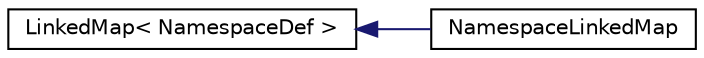 digraph "类继承关系图"
{
 // INTERACTIVE_SVG=YES
 // LATEX_PDF_SIZE
  edge [fontname="Helvetica",fontsize="10",labelfontname="Helvetica",labelfontsize="10"];
  node [fontname="Helvetica",fontsize="10",shape=record];
  rankdir="LR";
  Node0 [label="LinkedMap\< NamespaceDef \>",height=0.2,width=0.4,color="black", fillcolor="white", style="filled",URL="$d0/d2c/class_linked_map.html",tooltip=" "];
  Node0 -> Node1 [dir="back",color="midnightblue",fontsize="10",style="solid",fontname="Helvetica"];
  Node1 [label="NamespaceLinkedMap",height=0.2,width=0.4,color="black", fillcolor="white", style="filled",URL="$d7/d60/class_namespace_linked_map.html",tooltip=" "];
}
